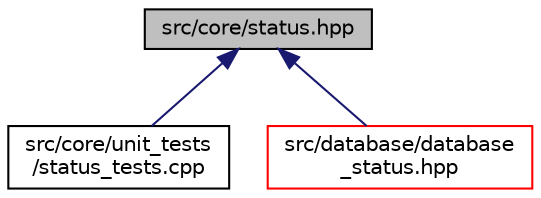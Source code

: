 digraph "src/core/status.hpp"
{
 // LATEX_PDF_SIZE
  edge [fontname="Helvetica",fontsize="10",labelfontname="Helvetica",labelfontsize="10"];
  node [fontname="Helvetica",fontsize="10",shape=record];
  Node1 [label="src/core/status.hpp",height=0.2,width=0.4,color="black", fillcolor="grey75", style="filled", fontcolor="black",tooltip=" "];
  Node1 -> Node2 [dir="back",color="midnightblue",fontsize="10",style="solid",fontname="Helvetica"];
  Node2 [label="src/core/unit_tests\l/status_tests.cpp",height=0.2,width=0.4,color="black", fillcolor="white", style="filled",URL="$status__tests_8cpp.html",tooltip=" "];
  Node1 -> Node3 [dir="back",color="midnightblue",fontsize="10",style="solid",fontname="Helvetica"];
  Node3 [label="src/database/database\l_status.hpp",height=0.2,width=0.4,color="red", fillcolor="white", style="filled",URL="$database__status_8hpp.html",tooltip=" "];
}

